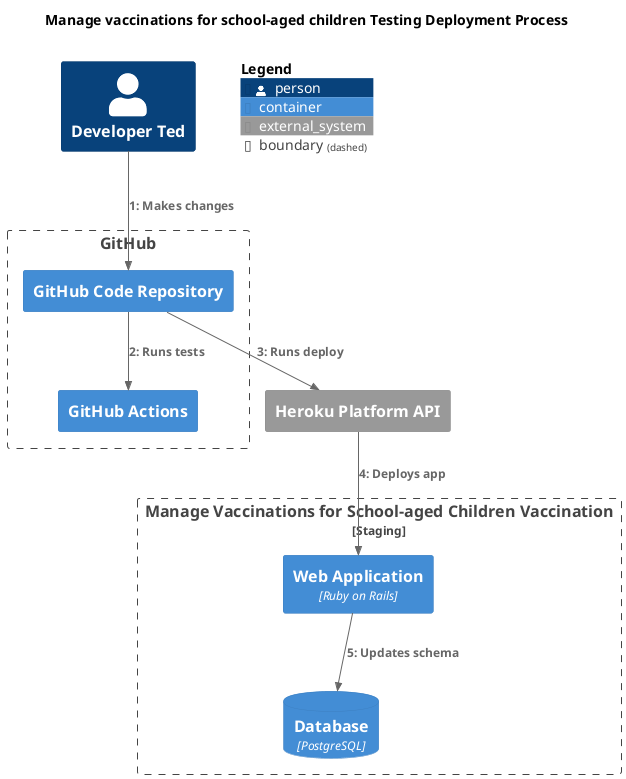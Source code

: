 @startuml

!include <C4/C4_Dynamic.puml>

title "Manage vaccinations for school-aged children Testing Deployment Process"

System_Ext(herokuAPI, "Heroku Platform API")
Boundary(manage, "Manage Vaccinations for School-aged Children Vaccination", "Staging") {
  Container(serverStaging, "Web Application", "Ruby on Rails")
  ContainerDb(dbStaging, "Database", "PostgreSQL")
}

Person(devT, "Developer Ted")

Boundary(github, "GitHub") {
    Container(repo, "GitHub Code Repository")
    Container(actions, "GitHub Actions")
}

Rel(devT, repo, "Makes changes")
Rel(repo, actions, "Runs tests")
Rel(repo, herokuAPI, "Runs deploy")
Rel(herokuAPI, serverStaging, "Deploys app")
Rel(serverStaging, dbStaging, "Updates schema")

SHOW_FLOATING_LEGEND()

@enduml
